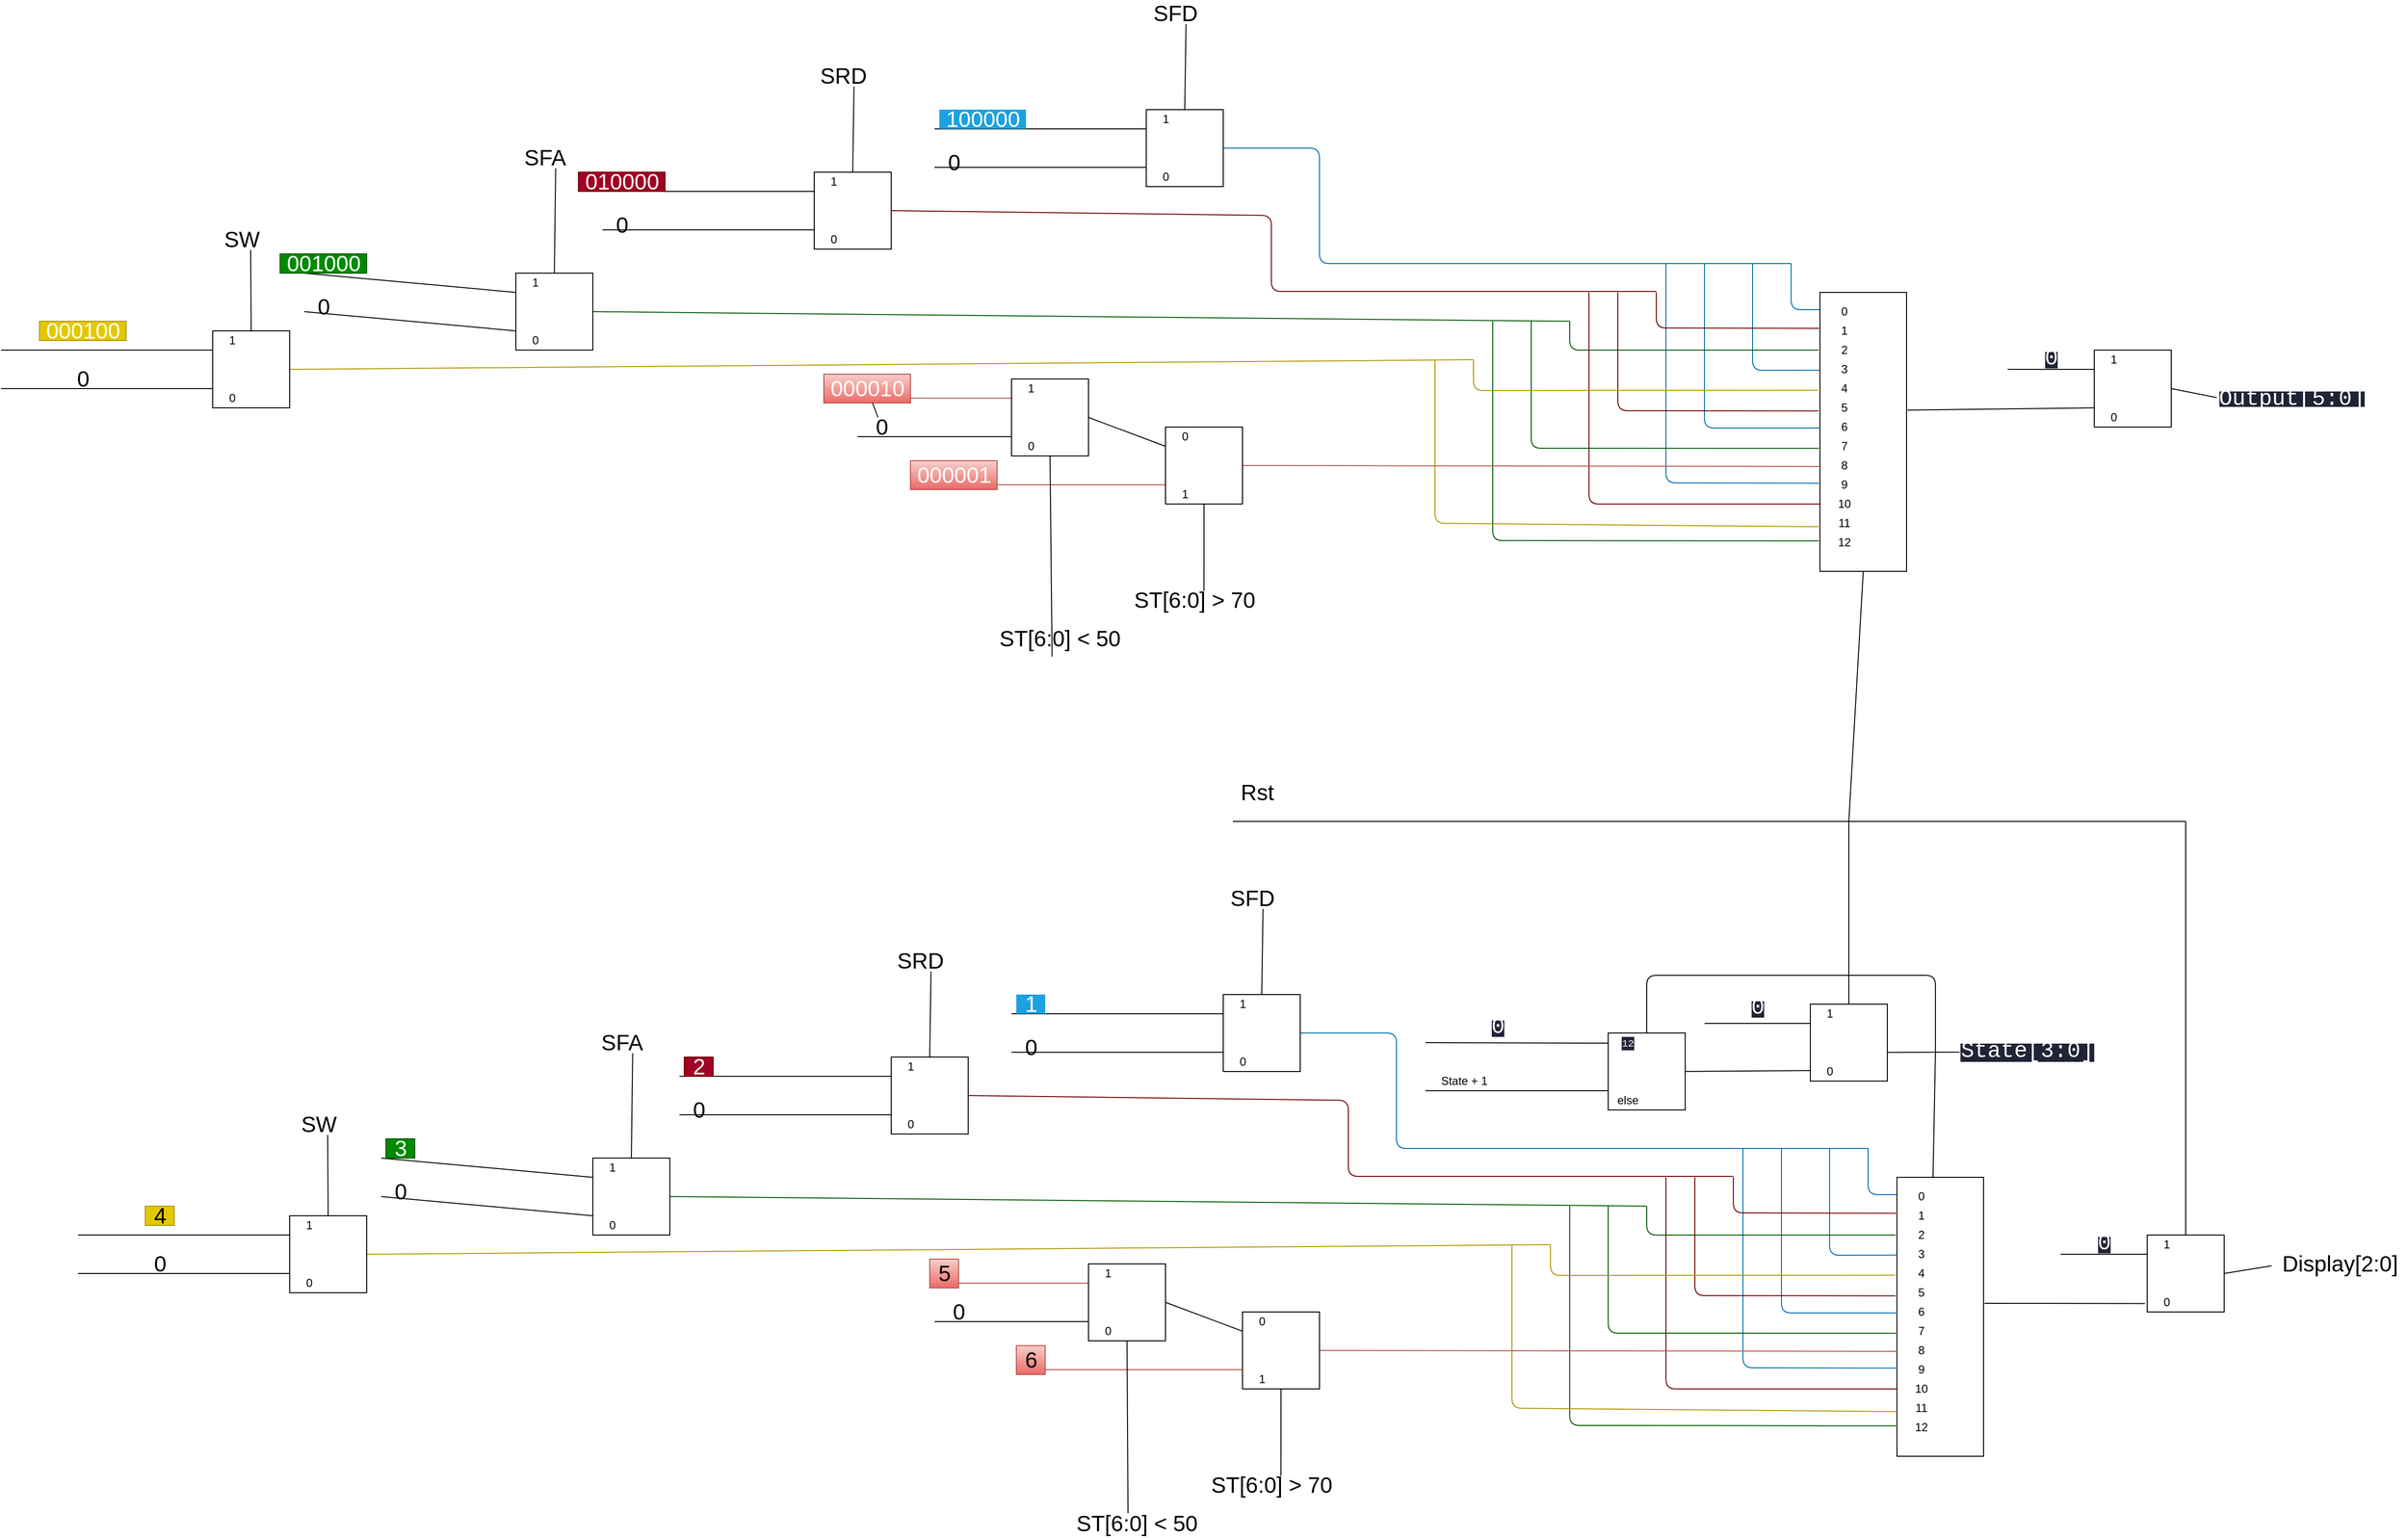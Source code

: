 <mxfile>
    <diagram id="Bz2Nu-mnMBvlXORejfEb" name="Page-1">
        <mxGraphModel dx="4529" dy="2711" grid="1" gridSize="10" guides="1" tooltips="1" connect="1" arrows="1" fold="1" page="1" pageScale="1" pageWidth="850" pageHeight="1100" math="0" shadow="0">
            <root>
                <mxCell id="0"/>
                <mxCell id="1" parent="0"/>
                <mxCell id="13" value="&lt;font style=&quot;font-size: 23px&quot;&gt;Display[2:0]&lt;/font&gt;" style="text;html=1;align=center;verticalAlign=middle;resizable=0;points=[];autosize=1;strokeColor=none;" parent="1" vertex="1">
                    <mxGeometry x="970" y="330" width="140" height="20" as="geometry"/>
                </mxCell>
                <mxCell id="14" value="&lt;div style=&quot;background-color: rgb(34, 36, 54); font-family: consolas, &amp;quot;courier new&amp;quot;, monospace; font-size: 23px; line-height: 16px;&quot;&gt;Output[5:0]&lt;/div&gt;" style="text;html=1;align=center;verticalAlign=middle;resizable=0;points=[];autosize=1;strokeColor=none;fontColor=#FFFFFF;" parent="1" vertex="1">
                    <mxGeometry x="915" y="-570" width="150" height="20" as="geometry"/>
                </mxCell>
                <mxCell id="16" value="&lt;div style=&quot;background-color: rgb(34, 36, 54); font-family: consolas, &amp;quot;courier new&amp;quot;, monospace; line-height: 16px;&quot;&gt;&lt;font style=&quot;font-size: 23px&quot;&gt;State[3:0]&lt;/font&gt;&lt;/div&gt;" style="text;html=1;align=center;verticalAlign=middle;resizable=0;points=[];autosize=1;strokeColor=none;fontColor=#FFFFFF;" parent="1" vertex="1">
                    <mxGeometry x="645" y="110" width="140" height="20" as="geometry"/>
                </mxCell>
                <mxCell id="17" value="" style="whiteSpace=wrap;html=1;aspect=fixed;" parent="1" vertex="1">
                    <mxGeometry x="490" y="70" width="80" height="80" as="geometry"/>
                </mxCell>
                <mxCell id="18" value="" style="endArrow=none;html=1;" parent="1" edge="1">
                    <mxGeometry width="50" height="50" relative="1" as="geometry">
                        <mxPoint x="-110" y="-120" as="sourcePoint"/>
                        <mxPoint x="880" y="-120" as="targetPoint"/>
                    </mxGeometry>
                </mxCell>
                <mxCell id="19" value="&lt;font style=&quot;font-size: 23px&quot;&gt;Rst&lt;/font&gt;" style="text;html=1;align=center;verticalAlign=middle;resizable=0;points=[];autosize=1;strokeColor=none;" parent="1" vertex="1">
                    <mxGeometry x="-110" y="-160" width="50" height="20" as="geometry"/>
                </mxCell>
                <mxCell id="20" value="" style="endArrow=none;html=1;exitX=0.5;exitY=0;exitDx=0;exitDy=0;" parent="1" source="17" edge="1">
                    <mxGeometry width="50" height="50" relative="1" as="geometry">
                        <mxPoint x="810" y="280" as="sourcePoint"/>
                        <mxPoint x="530" y="-120" as="targetPoint"/>
                    </mxGeometry>
                </mxCell>
                <mxCell id="21" value="" style="endArrow=none;html=1;entryX=0;entryY=0.25;entryDx=0;entryDy=0;" parent="1" target="17" edge="1">
                    <mxGeometry width="50" height="50" relative="1" as="geometry">
                        <mxPoint x="380" y="90" as="sourcePoint"/>
                        <mxPoint x="860" y="230" as="targetPoint"/>
                    </mxGeometry>
                </mxCell>
                <mxCell id="22" value="&lt;div style=&quot;background-color: rgb(34 , 36 , 54) ; font-family: &amp;#34;consolas&amp;#34; , &amp;#34;courier new&amp;#34; , monospace ; font-size: 10.5px ; line-height: 14px&quot;&gt;&lt;span style=&quot;font-size: 23px&quot;&gt;0&lt;/span&gt;&lt;/div&gt;" style="text;html=1;align=center;verticalAlign=middle;resizable=0;points=[];autosize=1;strokeColor=none;fontColor=#FFFFFF;" parent="1" vertex="1">
                    <mxGeometry x="420" y="65" width="30" height="20" as="geometry"/>
                </mxCell>
                <mxCell id="23" value="" style="endArrow=none;html=1;exitX=1.005;exitY=0.626;exitDx=0;exitDy=0;exitPerimeter=0;entryX=0.001;entryY=0.493;entryDx=0;entryDy=0;entryPerimeter=0;" parent="1" source="17" target="16" edge="1">
                    <mxGeometry width="50" height="50" relative="1" as="geometry">
                        <mxPoint x="490" y="110" as="sourcePoint"/>
                        <mxPoint x="640" y="120" as="targetPoint"/>
                    </mxGeometry>
                </mxCell>
                <mxCell id="25" value="" style="endArrow=none;html=1;entryX=0.009;entryY=0.132;entryDx=0;entryDy=0;entryPerimeter=0;" parent="1" target="38" edge="1">
                    <mxGeometry width="50" height="50" relative="1" as="geometry">
                        <mxPoint x="90" y="110" as="sourcePoint"/>
                        <mxPoint x="280" y="110" as="targetPoint"/>
                    </mxGeometry>
                </mxCell>
                <mxCell id="26" value="&lt;div style=&quot;background-color: rgb(34 , 36 , 54) ; font-family: &amp;#34;consolas&amp;#34; , &amp;#34;courier new&amp;#34; , monospace ; font-size: 10.5px ; line-height: 14px&quot;&gt;&lt;span style=&quot;font-size: 23px&quot;&gt;0&lt;/span&gt;&lt;/div&gt;" style="text;html=1;align=center;verticalAlign=middle;resizable=0;points=[];autosize=1;strokeColor=none;fontColor=#FFFFFF;" parent="1" vertex="1">
                    <mxGeometry x="150" y="85" width="30" height="20" as="geometry"/>
                </mxCell>
                <mxCell id="28" value="" style="endArrow=none;html=1;entryX=0.005;entryY=0.862;entryDx=0;entryDy=0;entryPerimeter=0;exitX=1;exitY=0.5;exitDx=0;exitDy=0;" parent="1" source="38" target="17" edge="1">
                    <mxGeometry width="50" height="50" relative="1" as="geometry">
                        <mxPoint x="400" y="139" as="sourcePoint"/>
                        <mxPoint x="440" as="targetPoint"/>
                    </mxGeometry>
                </mxCell>
                <mxCell id="32" value="1" style="text;html=1;align=center;verticalAlign=middle;resizable=0;points=[];autosize=1;strokeColor=none;" parent="1" vertex="1">
                    <mxGeometry x="500" y="70" width="20" height="20" as="geometry"/>
                </mxCell>
                <mxCell id="37" value="0" style="text;html=1;align=center;verticalAlign=middle;resizable=0;points=[];autosize=1;strokeColor=none;" parent="1" vertex="1">
                    <mxGeometry x="500" y="130" width="20" height="20" as="geometry"/>
                </mxCell>
                <mxCell id="38" value="" style="whiteSpace=wrap;html=1;aspect=fixed;" parent="1" vertex="1">
                    <mxGeometry x="280" y="100" width="80" height="80" as="geometry"/>
                </mxCell>
                <mxCell id="39" value="&lt;div style=&quot;background-color: rgb(34 , 36 , 54) ; font-family: &amp;#34;consolas&amp;#34; , &amp;#34;courier new&amp;#34; , monospace ; font-size: 10.5px ; line-height: 14px&quot;&gt;&lt;span&gt;12&lt;/span&gt;&lt;/div&gt;" style="text;html=1;align=center;verticalAlign=middle;resizable=0;points=[];autosize=1;strokeColor=none;fontColor=#FFFFFF;" parent="1" vertex="1">
                    <mxGeometry x="285" y="100" width="30" height="20" as="geometry"/>
                </mxCell>
                <mxCell id="40" value="else" style="text;html=1;align=center;verticalAlign=middle;resizable=0;points=[];autosize=1;strokeColor=none;" parent="1" vertex="1">
                    <mxGeometry x="280" y="160" width="40" height="20" as="geometry"/>
                </mxCell>
                <mxCell id="41" value="" style="endArrow=none;html=1;exitX=0.5;exitY=0;exitDx=0;exitDy=0;" parent="1" source="38" edge="1">
                    <mxGeometry width="50" height="50" relative="1" as="geometry">
                        <mxPoint x="320" y="40" as="sourcePoint"/>
                        <mxPoint x="620" y="120" as="targetPoint"/>
                        <Array as="points">
                            <mxPoint x="320" y="40"/>
                            <mxPoint x="620" y="40"/>
                        </Array>
                    </mxGeometry>
                </mxCell>
                <mxCell id="42" value="" style="endArrow=none;html=1;exitX=0;exitY=0.75;exitDx=0;exitDy=0;" parent="1" source="38" edge="1">
                    <mxGeometry width="50" height="50" relative="1" as="geometry">
                        <mxPoint x="370" y="110" as="sourcePoint"/>
                        <mxPoint x="90" y="160" as="targetPoint"/>
                    </mxGeometry>
                </mxCell>
                <mxCell id="43" value="State + 1" style="text;html=1;align=center;verticalAlign=middle;resizable=0;points=[];autosize=1;strokeColor=none;" parent="1" vertex="1">
                    <mxGeometry x="100" y="140" width="60" height="20" as="geometry"/>
                </mxCell>
                <mxCell id="50" style="edgeStyle=none;html=1;exitX=1;exitY=0.5;exitDx=0;exitDy=0;endArrow=none;endFill=0;entryX=-0.005;entryY=0.6;entryDx=0;entryDy=0;entryPerimeter=0;" parent="1" source="44" target="13" edge="1">
                    <mxGeometry relative="1" as="geometry">
                        <mxPoint x="960" y="300" as="targetPoint"/>
                    </mxGeometry>
                </mxCell>
                <mxCell id="44" value="" style="whiteSpace=wrap;html=1;aspect=fixed;" parent="1" vertex="1">
                    <mxGeometry x="840" y="310" width="80" height="80" as="geometry"/>
                </mxCell>
                <mxCell id="45" value="&lt;div style=&quot;background-color: rgb(34 , 36 , 54) ; font-family: &amp;#34;consolas&amp;#34; , &amp;#34;courier new&amp;#34; , monospace ; font-size: 10.5px ; line-height: 14px&quot;&gt;&lt;span style=&quot;font-size: 23px&quot;&gt;0&lt;/span&gt;&lt;/div&gt;" style="text;html=1;align=center;verticalAlign=middle;resizable=0;points=[];autosize=1;strokeColor=none;fontColor=#FFFFFF;" parent="1" vertex="1">
                    <mxGeometry x="780" y="310" width="30" height="20" as="geometry"/>
                </mxCell>
                <mxCell id="46" value="1" style="text;html=1;align=center;verticalAlign=middle;resizable=0;points=[];autosize=1;strokeColor=none;" parent="1" vertex="1">
                    <mxGeometry x="850" y="310" width="20" height="20" as="geometry"/>
                </mxCell>
                <mxCell id="47" value="0" style="text;html=1;align=center;verticalAlign=middle;resizable=0;points=[];autosize=1;strokeColor=none;" parent="1" vertex="1">
                    <mxGeometry x="850" y="370" width="20" height="20" as="geometry"/>
                </mxCell>
                <mxCell id="48" value="" style="endArrow=none;html=1;exitX=0.5;exitY=0;exitDx=0;exitDy=0;" parent="1" source="44" edge="1">
                    <mxGeometry width="50" height="50" relative="1" as="geometry">
                        <mxPoint x="880" y="280" as="sourcePoint"/>
                        <mxPoint x="880" y="-120" as="targetPoint"/>
                    </mxGeometry>
                </mxCell>
                <mxCell id="49" value="" style="endArrow=none;html=1;entryX=0;entryY=0.25;entryDx=0;entryDy=0;" parent="1" target="44" edge="1">
                    <mxGeometry width="50" height="50" relative="1" as="geometry">
                        <mxPoint x="750" y="330" as="sourcePoint"/>
                        <mxPoint x="720" y="160" as="targetPoint"/>
                    </mxGeometry>
                </mxCell>
                <mxCell id="55" style="edgeStyle=none;html=1;entryX=-0.029;entryY=0.89;entryDx=0;entryDy=0;entryPerimeter=0;endArrow=none;endFill=0;" parent="1" target="44" edge="1">
                    <mxGeometry relative="1" as="geometry">
                        <mxPoint x="671" y="381" as="sourcePoint"/>
                    </mxGeometry>
                </mxCell>
                <mxCell id="54" value="" style="endArrow=none;html=1;exitX=0.416;exitY=0.007;exitDx=0;exitDy=0;exitPerimeter=0;" parent="1" source="56" edge="1">
                    <mxGeometry width="50" height="50" relative="1" as="geometry">
                        <mxPoint x="620" y="340" as="sourcePoint"/>
                        <mxPoint x="620" y="120" as="targetPoint"/>
                    </mxGeometry>
                </mxCell>
                <mxCell id="56" value="" style="rounded=0;whiteSpace=wrap;html=1;" parent="1" vertex="1">
                    <mxGeometry x="580" y="250" width="90" height="290" as="geometry"/>
                </mxCell>
                <mxCell id="57" value="0" style="text;html=1;align=center;verticalAlign=middle;resizable=0;points=[];autosize=1;strokeColor=none;" parent="1" vertex="1">
                    <mxGeometry x="595" y="260" width="20" height="20" as="geometry"/>
                </mxCell>
                <mxCell id="58" value="1" style="text;html=1;align=center;verticalAlign=middle;resizable=0;points=[];autosize=1;strokeColor=none;" parent="1" vertex="1">
                    <mxGeometry x="595" y="280" width="20" height="20" as="geometry"/>
                </mxCell>
                <mxCell id="59" value="2" style="text;html=1;align=center;verticalAlign=middle;resizable=0;points=[];autosize=1;strokeColor=none;" parent="1" vertex="1">
                    <mxGeometry x="595" y="300" width="20" height="20" as="geometry"/>
                </mxCell>
                <mxCell id="60" value="3" style="text;html=1;align=center;verticalAlign=middle;resizable=0;points=[];autosize=1;strokeColor=none;" parent="1" vertex="1">
                    <mxGeometry x="595" y="320" width="20" height="20" as="geometry"/>
                </mxCell>
                <mxCell id="61" value="4" style="text;html=1;align=center;verticalAlign=middle;resizable=0;points=[];autosize=1;strokeColor=none;" parent="1" vertex="1">
                    <mxGeometry x="595" y="340" width="20" height="20" as="geometry"/>
                </mxCell>
                <mxCell id="62" value="5" style="text;html=1;align=center;verticalAlign=middle;resizable=0;points=[];autosize=1;strokeColor=none;" parent="1" vertex="1">
                    <mxGeometry x="595" y="360" width="20" height="20" as="geometry"/>
                </mxCell>
                <mxCell id="63" value="6" style="text;html=1;align=center;verticalAlign=middle;resizable=0;points=[];autosize=1;strokeColor=none;" parent="1" vertex="1">
                    <mxGeometry x="595" y="380" width="20" height="20" as="geometry"/>
                </mxCell>
                <mxCell id="64" value="7" style="text;html=1;align=center;verticalAlign=middle;resizable=0;points=[];autosize=1;strokeColor=none;" parent="1" vertex="1">
                    <mxGeometry x="595" y="400" width="20" height="20" as="geometry"/>
                </mxCell>
                <mxCell id="65" value="8" style="text;html=1;align=center;verticalAlign=middle;resizable=0;points=[];autosize=1;strokeColor=none;" parent="1" vertex="1">
                    <mxGeometry x="595" y="420" width="20" height="20" as="geometry"/>
                </mxCell>
                <mxCell id="66" value="9" style="text;html=1;align=center;verticalAlign=middle;resizable=0;points=[];autosize=1;strokeColor=none;" parent="1" vertex="1">
                    <mxGeometry x="595" y="440" width="20" height="20" as="geometry"/>
                </mxCell>
                <mxCell id="67" value="10" style="text;html=1;align=center;verticalAlign=middle;resizable=0;points=[];autosize=1;strokeColor=none;" parent="1" vertex="1">
                    <mxGeometry x="590" y="460" width="30" height="20" as="geometry"/>
                </mxCell>
                <mxCell id="68" value="11" style="text;html=1;align=center;verticalAlign=middle;resizable=0;points=[];autosize=1;strokeColor=none;" parent="1" vertex="1">
                    <mxGeometry x="590" y="480" width="30" height="20" as="geometry"/>
                </mxCell>
                <mxCell id="69" value="12" style="text;html=1;align=center;verticalAlign=middle;resizable=0;points=[];autosize=1;strokeColor=none;" parent="1" vertex="1">
                    <mxGeometry x="590" y="500" width="30" height="20" as="geometry"/>
                </mxCell>
                <mxCell id="70" value="" style="endArrow=none;html=1;fillColor=#1ba1e2;strokeColor=#006EAF;exitX=1;exitY=0.5;exitDx=0;exitDy=0;" parent="1" edge="1" source="117">
                    <mxGeometry width="50" height="50" relative="1" as="geometry">
                        <mxPoint x="90" y="220" as="sourcePoint"/>
                        <mxPoint x="550" y="220" as="targetPoint"/>
                        <Array as="points">
                            <mxPoint x="60" y="100"/>
                            <mxPoint x="60" y="220"/>
                        </Array>
                    </mxGeometry>
                </mxCell>
                <mxCell id="72" value="" style="endArrow=none;html=1;fillColor=#a20025;strokeColor=#6F0000;exitX=1;exitY=0.5;exitDx=0;exitDy=0;" parent="1" edge="1" source="128">
                    <mxGeometry width="50" height="50" relative="1" as="geometry">
                        <mxPoint x="90" y="249" as="sourcePoint"/>
                        <mxPoint x="410" y="249" as="targetPoint"/>
                        <Array as="points">
                            <mxPoint x="10" y="170"/>
                            <mxPoint x="10" y="249"/>
                        </Array>
                    </mxGeometry>
                </mxCell>
                <mxCell id="74" value="" style="endArrow=none;html=1;fillColor=#008a00;strokeColor=#005700;exitX=1;exitY=0.5;exitDx=0;exitDy=0;" parent="1" edge="1" source="137">
                    <mxGeometry width="50" height="50" relative="1" as="geometry">
                        <mxPoint x="30" y="280" as="sourcePoint"/>
                        <mxPoint x="320" y="280" as="targetPoint"/>
                    </mxGeometry>
                </mxCell>
                <mxCell id="76" value="" style="endArrow=none;html=1;fillColor=#e3c800;strokeColor=#B09500;exitX=1;exitY=0.5;exitDx=0;exitDy=0;" parent="1" edge="1" source="146">
                    <mxGeometry width="50" height="50" relative="1" as="geometry">
                        <mxPoint x="-980" y="330" as="sourcePoint"/>
                        <mxPoint x="220" y="320" as="targetPoint"/>
                    </mxGeometry>
                </mxCell>
                <mxCell id="80" value="" style="endArrow=none;html=1;gradientColor=#ea6b66;fillColor=#f8cecc;strokeColor=#b85450;entryX=0;entryY=0.25;entryDx=0;entryDy=0;" parent="1" edge="1" target="96">
                    <mxGeometry width="50" height="50" relative="1" as="geometry">
                        <mxPoint x="-420" y="360" as="sourcePoint"/>
                        <mxPoint x="-340" y="388.67" as="targetPoint"/>
                    </mxGeometry>
                </mxCell>
                <mxCell id="81" value="5" style="text;html=1;align=center;verticalAlign=middle;resizable=0;points=[];autosize=1;strokeColor=#b85450;gradientColor=#ea6b66;fillColor=#f8cecc;fontSize=23;" parent="1" vertex="1">
                    <mxGeometry x="-425" y="335" width="30" height="30" as="geometry"/>
                </mxCell>
                <mxCell id="82" value="" style="endArrow=none;html=1;gradientColor=#ea6b66;fillColor=#f8cecc;strokeColor=#b85450;entryX=0;entryY=0.75;entryDx=0;entryDy=0;" parent="1" edge="1" target="108">
                    <mxGeometry width="50" height="50" relative="1" as="geometry">
                        <mxPoint x="-330" y="450" as="sourcePoint"/>
                        <mxPoint x="-340" y="419.67" as="targetPoint"/>
                    </mxGeometry>
                </mxCell>
                <mxCell id="83" value="6" style="text;html=1;align=center;verticalAlign=middle;resizable=0;points=[];autosize=1;strokeColor=#b85450;gradientColor=#ea6b66;fillColor=#f8cecc;fontSize=23;" parent="1" vertex="1">
                    <mxGeometry x="-335" y="425" width="30" height="30" as="geometry"/>
                </mxCell>
                <mxCell id="84" value="" style="endArrow=none;html=1;entryX=0.001;entryY=0.279;entryDx=0;entryDy=0;entryPerimeter=0;fillColor=#1ba1e2;strokeColor=#006EAF;" parent="1" target="56" edge="1">
                    <mxGeometry width="50" height="50" relative="1" as="geometry">
                        <mxPoint x="510" y="220" as="sourcePoint"/>
                        <mxPoint x="578" y="331" as="targetPoint"/>
                        <Array as="points">
                            <mxPoint x="510" y="331"/>
                        </Array>
                    </mxGeometry>
                </mxCell>
                <mxCell id="85" value="" style="endArrow=none;html=1;entryX=-0.005;entryY=0.062;entryDx=0;entryDy=0;entryPerimeter=0;fillColor=#1ba1e2;strokeColor=#006EAF;" parent="1" target="56" edge="1">
                    <mxGeometry width="50" height="50" relative="1" as="geometry">
                        <mxPoint x="550" y="220" as="sourcePoint"/>
                        <mxPoint x="550" y="260" as="targetPoint"/>
                        <Array as="points">
                            <mxPoint x="550" y="268"/>
                        </Array>
                    </mxGeometry>
                </mxCell>
                <mxCell id="86" value="" style="endArrow=none;html=1;entryX=0.003;entryY=0.486;entryDx=0;entryDy=0;entryPerimeter=0;fillColor=#1ba1e2;strokeColor=#006EAF;" parent="1" target="56" edge="1">
                    <mxGeometry width="50" height="50" relative="1" as="geometry">
                        <mxPoint x="460" y="220" as="sourcePoint"/>
                        <mxPoint x="570" y="390" as="targetPoint"/>
                        <Array as="points">
                            <mxPoint x="460" y="391"/>
                        </Array>
                    </mxGeometry>
                </mxCell>
                <mxCell id="87" value="" style="endArrow=none;html=1;entryX=-0.011;entryY=0.684;entryDx=0;entryDy=0;entryPerimeter=0;fillColor=#1ba1e2;strokeColor=#006EAF;" parent="1" target="56" edge="1">
                    <mxGeometry width="50" height="50" relative="1" as="geometry">
                        <mxPoint x="420" y="220" as="sourcePoint"/>
                        <mxPoint x="590.27" y="400.94" as="targetPoint"/>
                        <Array as="points">
                            <mxPoint x="420" y="448"/>
                        </Array>
                    </mxGeometry>
                </mxCell>
                <mxCell id="88" value="" style="endArrow=none;html=1;entryX=-0.011;entryY=0.129;entryDx=0;entryDy=0;entryPerimeter=0;fillColor=#a20025;strokeColor=#6F0000;" parent="1" target="56" edge="1">
                    <mxGeometry width="50" height="50" relative="1" as="geometry">
                        <mxPoint x="410" y="250" as="sourcePoint"/>
                        <mxPoint x="420" y="370" as="targetPoint"/>
                        <Array as="points">
                            <mxPoint x="410" y="287"/>
                        </Array>
                    </mxGeometry>
                </mxCell>
                <mxCell id="89" value="" style="endArrow=none;html=1;entryX=-0.017;entryY=0.425;entryDx=0;entryDy=0;entryPerimeter=0;fillColor=#a20025;strokeColor=#6F0000;" parent="1" target="56" edge="1">
                    <mxGeometry width="50" height="50" relative="1" as="geometry">
                        <mxPoint x="370" y="250" as="sourcePoint"/>
                        <mxPoint x="589.01" y="297.41" as="targetPoint"/>
                        <Array as="points">
                            <mxPoint x="370" y="373"/>
                        </Array>
                    </mxGeometry>
                </mxCell>
                <mxCell id="90" value="" style="endArrow=none;html=1;fillColor=#a20025;strokeColor=#6F0000;" parent="1" edge="1">
                    <mxGeometry width="50" height="50" relative="1" as="geometry">
                        <mxPoint x="340" y="250" as="sourcePoint"/>
                        <mxPoint x="580" y="470" as="targetPoint"/>
                        <Array as="points">
                            <mxPoint x="340" y="470"/>
                        </Array>
                    </mxGeometry>
                </mxCell>
                <mxCell id="91" value="" style="endArrow=none;html=1;entryX=-0.017;entryY=0.207;entryDx=0;entryDy=0;entryPerimeter=0;fillColor=#008a00;strokeColor=#005700;" parent="1" target="56" edge="1">
                    <mxGeometry width="50" height="50" relative="1" as="geometry">
                        <mxPoint x="320" y="280" as="sourcePoint"/>
                        <mxPoint x="609.01" y="317.41" as="targetPoint"/>
                        <Array as="points">
                            <mxPoint x="320" y="310"/>
                        </Array>
                    </mxGeometry>
                </mxCell>
                <mxCell id="92" value="" style="endArrow=none;html=1;entryX=-0.011;entryY=0.559;entryDx=0;entryDy=0;entryPerimeter=0;fillColor=#008a00;strokeColor=#005700;" parent="1" target="56" edge="1">
                    <mxGeometry width="50" height="50" relative="1" as="geometry">
                        <mxPoint x="280" y="280" as="sourcePoint"/>
                        <mxPoint x="588.47" y="320.03" as="targetPoint"/>
                        <Array as="points">
                            <mxPoint x="280" y="412"/>
                        </Array>
                    </mxGeometry>
                </mxCell>
                <mxCell id="93" value="" style="endArrow=none;html=1;entryX=-0.011;entryY=0.891;entryDx=0;entryDy=0;entryPerimeter=0;fillColor=#008a00;strokeColor=#005700;" parent="1" target="56" edge="1">
                    <mxGeometry width="50" height="50" relative="1" as="geometry">
                        <mxPoint x="240" y="280" as="sourcePoint"/>
                        <mxPoint x="589.01" y="422.11" as="targetPoint"/>
                        <Array as="points">
                            <mxPoint x="240" y="508"/>
                        </Array>
                    </mxGeometry>
                </mxCell>
                <mxCell id="94" value="" style="endArrow=none;html=1;fillColor=#e3c800;strokeColor=#B09500;entryX=-0.019;entryY=0.351;entryDx=0;entryDy=0;entryPerimeter=0;" parent="1" target="56" edge="1">
                    <mxGeometry width="50" height="50" relative="1" as="geometry">
                        <mxPoint x="220" y="320" as="sourcePoint"/>
                        <mxPoint x="230" y="324" as="targetPoint"/>
                        <Array as="points">
                            <mxPoint x="220" y="352"/>
                        </Array>
                    </mxGeometry>
                </mxCell>
                <mxCell id="95" value="" style="endArrow=none;html=1;fillColor=#e3c800;strokeColor=#B09500;entryX=0.001;entryY=0.84;entryDx=0;entryDy=0;entryPerimeter=0;" parent="1" target="56" edge="1">
                    <mxGeometry width="50" height="50" relative="1" as="geometry">
                        <mxPoint x="180" y="320" as="sourcePoint"/>
                        <mxPoint x="560" y="460" as="targetPoint"/>
                        <Array as="points">
                            <mxPoint x="180" y="490"/>
                        </Array>
                    </mxGeometry>
                </mxCell>
                <mxCell id="111" style="edgeStyle=none;html=1;exitX=1;exitY=0.5;exitDx=0;exitDy=0;entryX=0;entryY=0.25;entryDx=0;entryDy=0;endArrow=none;endFill=0;" edge="1" parent="1" source="96" target="108">
                    <mxGeometry relative="1" as="geometry"/>
                </mxCell>
                <mxCell id="114" style="edgeStyle=none;html=1;exitX=0;exitY=0.75;exitDx=0;exitDy=0;endArrow=none;endFill=0;" edge="1" parent="1" source="96">
                    <mxGeometry relative="1" as="geometry">
                        <mxPoint x="-420" y="400" as="targetPoint"/>
                    </mxGeometry>
                </mxCell>
                <mxCell id="96" value="" style="whiteSpace=wrap;html=1;aspect=fixed;" parent="1" vertex="1">
                    <mxGeometry x="-260" y="340" width="80" height="80" as="geometry"/>
                </mxCell>
                <mxCell id="97" value="1" style="text;html=1;align=center;verticalAlign=middle;resizable=0;points=[];autosize=1;strokeColor=none;" parent="1" vertex="1">
                    <mxGeometry x="-250" y="340" width="20" height="20" as="geometry"/>
                </mxCell>
                <mxCell id="98" value="0" style="text;html=1;align=center;verticalAlign=middle;resizable=0;points=[];autosize=1;strokeColor=none;" parent="1" vertex="1">
                    <mxGeometry x="-250" y="400" width="20" height="20" as="geometry"/>
                </mxCell>
                <mxCell id="104" style="edgeStyle=none;html=1;exitX=1;exitY=0.5;exitDx=0;exitDy=0;entryX=-0.018;entryY=0.467;entryDx=0;entryDy=0;entryPerimeter=0;endArrow=none;endFill=0;" parent="1" source="99" target="14" edge="1">
                    <mxGeometry relative="1" as="geometry"/>
                </mxCell>
                <mxCell id="105" style="edgeStyle=none;html=1;exitX=0;exitY=0.75;exitDx=0;exitDy=0;endArrow=none;endFill=0;entryX=1.011;entryY=0.422;entryDx=0;entryDy=0;entryPerimeter=0;" parent="1" source="99" target="172" edge="1">
                    <mxGeometry relative="1" as="geometry">
                        <mxPoint x="695" y="-549" as="targetPoint"/>
                    </mxGeometry>
                </mxCell>
                <mxCell id="99" value="" style="whiteSpace=wrap;html=1;aspect=fixed;" parent="1" vertex="1">
                    <mxGeometry x="785" y="-610" width="80" height="80" as="geometry"/>
                </mxCell>
                <mxCell id="100" value="&lt;div style=&quot;background-color: rgb(34 , 36 , 54) ; font-family: &amp;#34;consolas&amp;#34; , &amp;#34;courier new&amp;#34; , monospace ; font-size: 10.5px ; line-height: 14px&quot;&gt;&lt;span style=&quot;font-size: 23px&quot;&gt;0&lt;/span&gt;&lt;/div&gt;" style="text;html=1;align=center;verticalAlign=middle;resizable=0;points=[];autosize=1;strokeColor=none;fontColor=#FFFFFF;" parent="1" vertex="1">
                    <mxGeometry x="725" y="-610" width="30" height="20" as="geometry"/>
                </mxCell>
                <mxCell id="101" value="1" style="text;html=1;align=center;verticalAlign=middle;resizable=0;points=[];autosize=1;strokeColor=none;" parent="1" vertex="1">
                    <mxGeometry x="795" y="-610" width="20" height="20" as="geometry"/>
                </mxCell>
                <mxCell id="102" value="0" style="text;html=1;align=center;verticalAlign=middle;resizable=0;points=[];autosize=1;strokeColor=none;" parent="1" vertex="1">
                    <mxGeometry x="795" y="-550" width="20" height="20" as="geometry"/>
                </mxCell>
                <mxCell id="103" value="" style="endArrow=none;html=1;entryX=0;entryY=0.25;entryDx=0;entryDy=0;" parent="1" target="99" edge="1">
                    <mxGeometry width="50" height="50" relative="1" as="geometry">
                        <mxPoint x="695" y="-590" as="sourcePoint"/>
                        <mxPoint x="665" y="-760" as="targetPoint"/>
                    </mxGeometry>
                </mxCell>
                <mxCell id="106" value="&lt;font style=&quot;font-size: 23px&quot;&gt;ST[6:0] &amp;lt; 50&lt;/font&gt;" style="text;html=1;align=center;verticalAlign=middle;resizable=0;points=[];autosize=1;strokeColor=none;" parent="1" vertex="1">
                    <mxGeometry x="-280" y="600" width="140" height="20" as="geometry"/>
                </mxCell>
                <mxCell id="107" value="" style="endArrow=none;html=1;fontColor=#FFFFFF;exitX=0.436;exitY=-0.043;exitDx=0;exitDy=0;exitPerimeter=0;entryX=0.5;entryY=1;entryDx=0;entryDy=0;" parent="1" source="106" target="96" edge="1">
                    <mxGeometry width="50" height="50" relative="1" as="geometry">
                        <mxPoint x="-210" y="270" as="sourcePoint"/>
                        <mxPoint x="-210" y="520" as="targetPoint"/>
                    </mxGeometry>
                </mxCell>
                <mxCell id="113" style="edgeStyle=none;html=1;exitX=0.5;exitY=1;exitDx=0;exitDy=0;entryX=0.571;entryY=0.017;entryDx=0;entryDy=0;entryPerimeter=0;endArrow=none;endFill=0;" edge="1" parent="1" source="108" target="112">
                    <mxGeometry relative="1" as="geometry"/>
                </mxCell>
                <mxCell id="116" style="edgeStyle=none;html=1;exitX=1;exitY=0.5;exitDx=0;exitDy=0;entryX=0;entryY=0.624;entryDx=0;entryDy=0;entryPerimeter=0;endArrow=none;endFill=0;gradientColor=#ea6b66;fillColor=#f8cecc;strokeColor=#b85450;" edge="1" parent="1" source="108" target="56">
                    <mxGeometry relative="1" as="geometry"/>
                </mxCell>
                <mxCell id="108" value="" style="whiteSpace=wrap;html=1;aspect=fixed;" vertex="1" parent="1">
                    <mxGeometry x="-100" y="390" width="80" height="80" as="geometry"/>
                </mxCell>
                <mxCell id="109" value="0" style="text;html=1;align=center;verticalAlign=middle;resizable=0;points=[];autosize=1;strokeColor=none;" vertex="1" parent="1">
                    <mxGeometry x="-90" y="390" width="20" height="20" as="geometry"/>
                </mxCell>
                <mxCell id="110" value="1" style="text;html=1;align=center;verticalAlign=middle;resizable=0;points=[];autosize=1;strokeColor=none;" vertex="1" parent="1">
                    <mxGeometry x="-90" y="450" width="20" height="20" as="geometry"/>
                </mxCell>
                <mxCell id="112" value="&lt;font style=&quot;font-size: 23px&quot;&gt;ST[6:0] &amp;gt; 70&lt;/font&gt;" style="text;html=1;align=center;verticalAlign=middle;resizable=0;points=[];autosize=1;strokeColor=none;" vertex="1" parent="1">
                    <mxGeometry x="-140" y="560" width="140" height="20" as="geometry"/>
                </mxCell>
                <mxCell id="115" value="&lt;font style=&quot;font-size: 23px&quot;&gt;0&lt;/font&gt;" style="text;html=1;align=center;verticalAlign=middle;resizable=0;points=[];autosize=1;strokeColor=none;" vertex="1" parent="1">
                    <mxGeometry x="-410" y="380" width="30" height="20" as="geometry"/>
                </mxCell>
                <mxCell id="126" style="edgeStyle=none;html=1;exitX=0;exitY=0.25;exitDx=0;exitDy=0;endArrow=none;endFill=0;" edge="1" parent="1" source="117">
                    <mxGeometry relative="1" as="geometry">
                        <mxPoint x="-340" y="80" as="targetPoint"/>
                    </mxGeometry>
                </mxCell>
                <mxCell id="117" value="" style="whiteSpace=wrap;html=1;aspect=fixed;" vertex="1" parent="1">
                    <mxGeometry x="-120" y="60" width="80" height="80" as="geometry"/>
                </mxCell>
                <mxCell id="118" value="1" style="text;html=1;align=center;verticalAlign=middle;resizable=0;points=[];autosize=1;strokeColor=none;" vertex="1" parent="1">
                    <mxGeometry x="-110" y="60" width="20" height="20" as="geometry"/>
                </mxCell>
                <mxCell id="119" value="0" style="text;html=1;align=center;verticalAlign=middle;resizable=0;points=[];autosize=1;strokeColor=none;" vertex="1" parent="1">
                    <mxGeometry x="-110" y="120" width="20" height="20" as="geometry"/>
                </mxCell>
                <mxCell id="120" value="&lt;font style=&quot;font-size: 23px&quot;&gt;SFD&lt;/font&gt;" style="text;html=1;align=center;verticalAlign=middle;resizable=0;points=[];autosize=1;strokeColor=none;" vertex="1" parent="1">
                    <mxGeometry x="-120" y="-50" width="60" height="20" as="geometry"/>
                </mxCell>
                <mxCell id="121" value="" style="endArrow=none;html=1;fontColor=#FFFFFF;entryX=0.5;entryY=0;entryDx=0;entryDy=0;exitX=0.689;exitY=1.05;exitDx=0;exitDy=0;exitPerimeter=0;" edge="1" parent="1" source="120" target="117">
                    <mxGeometry width="50" height="50" relative="1" as="geometry">
                        <mxPoint x="-230" y="-24" as="sourcePoint"/>
                        <mxPoint x="-236" y="50" as="targetPoint"/>
                    </mxGeometry>
                </mxCell>
                <mxCell id="123" style="edgeStyle=none;html=1;exitX=0;exitY=0.75;exitDx=0;exitDy=0;endArrow=none;endFill=0;" edge="1" parent="1" source="117">
                    <mxGeometry relative="1" as="geometry">
                        <mxPoint x="-340" y="120" as="targetPoint"/>
                        <mxPoint x="-280" y="138.33" as="sourcePoint"/>
                    </mxGeometry>
                </mxCell>
                <mxCell id="124" value="&lt;font style=&quot;font-size: 23px&quot;&gt;0&lt;/font&gt;" style="text;html=1;align=center;verticalAlign=middle;resizable=0;points=[];autosize=1;strokeColor=none;" vertex="1" parent="1">
                    <mxGeometry x="-335" y="105.0" width="30" height="20" as="geometry"/>
                </mxCell>
                <mxCell id="125" value="&lt;font style=&quot;font-size: 23px&quot;&gt;1&lt;/font&gt;" style="text;html=1;align=center;verticalAlign=middle;resizable=0;points=[];autosize=1;strokeColor=none;fillColor=#1ba1e2;fontColor=#ffffff;" vertex="1" parent="1">
                    <mxGeometry x="-335" y="60" width="30" height="20" as="geometry"/>
                </mxCell>
                <mxCell id="127" style="edgeStyle=none;html=1;exitX=0;exitY=0.25;exitDx=0;exitDy=0;endArrow=none;endFill=0;" edge="1" parent="1" source="128">
                    <mxGeometry relative="1" as="geometry">
                        <mxPoint x="-685" y="145" as="targetPoint"/>
                    </mxGeometry>
                </mxCell>
                <mxCell id="128" value="" style="whiteSpace=wrap;html=1;aspect=fixed;" vertex="1" parent="1">
                    <mxGeometry x="-465" y="125" width="80" height="80" as="geometry"/>
                </mxCell>
                <mxCell id="129" value="1" style="text;html=1;align=center;verticalAlign=middle;resizable=0;points=[];autosize=1;strokeColor=none;" vertex="1" parent="1">
                    <mxGeometry x="-455" y="125" width="20" height="20" as="geometry"/>
                </mxCell>
                <mxCell id="130" value="0" style="text;html=1;align=center;verticalAlign=middle;resizable=0;points=[];autosize=1;strokeColor=none;" vertex="1" parent="1">
                    <mxGeometry x="-455" y="185" width="20" height="20" as="geometry"/>
                </mxCell>
                <mxCell id="131" value="&lt;font style=&quot;font-size: 23px&quot;&gt;SRD&lt;/font&gt;" style="text;html=1;align=center;verticalAlign=middle;resizable=0;points=[];autosize=1;strokeColor=none;" vertex="1" parent="1">
                    <mxGeometry x="-465" y="15" width="60" height="20" as="geometry"/>
                </mxCell>
                <mxCell id="132" value="" style="endArrow=none;html=1;fontColor=#FFFFFF;entryX=0.5;entryY=0;entryDx=0;entryDy=0;exitX=0.689;exitY=1.05;exitDx=0;exitDy=0;exitPerimeter=0;" edge="1" parent="1" source="131" target="128">
                    <mxGeometry width="50" height="50" relative="1" as="geometry">
                        <mxPoint x="-575" y="41" as="sourcePoint"/>
                        <mxPoint x="-581" y="115" as="targetPoint"/>
                    </mxGeometry>
                </mxCell>
                <mxCell id="133" style="edgeStyle=none;html=1;exitX=0;exitY=0.75;exitDx=0;exitDy=0;endArrow=none;endFill=0;" edge="1" parent="1" source="128">
                    <mxGeometry relative="1" as="geometry">
                        <mxPoint x="-685" y="185" as="targetPoint"/>
                        <mxPoint x="-625" y="203.33" as="sourcePoint"/>
                    </mxGeometry>
                </mxCell>
                <mxCell id="134" value="&lt;font style=&quot;font-size: 23px&quot;&gt;0&lt;/font&gt;" style="text;html=1;align=center;verticalAlign=middle;resizable=0;points=[];autosize=1;strokeColor=none;" vertex="1" parent="1">
                    <mxGeometry x="-680" y="170" width="30" height="20" as="geometry"/>
                </mxCell>
                <mxCell id="135" value="&lt;font style=&quot;font-size: 23px&quot;&gt;2&lt;/font&gt;" style="text;html=1;align=center;verticalAlign=middle;resizable=0;points=[];autosize=1;strokeColor=#6F0000;fillColor=#a20025;fontColor=#ffffff;" vertex="1" parent="1">
                    <mxGeometry x="-680" y="125" width="30" height="20" as="geometry"/>
                </mxCell>
                <mxCell id="136" style="edgeStyle=none;html=1;exitX=0;exitY=0.25;exitDx=0;exitDy=0;endArrow=none;endFill=0;" edge="1" parent="1" source="137">
                    <mxGeometry relative="1" as="geometry">
                        <mxPoint x="-995" y="230" as="targetPoint"/>
                    </mxGeometry>
                </mxCell>
                <mxCell id="137" value="" style="whiteSpace=wrap;html=1;aspect=fixed;" vertex="1" parent="1">
                    <mxGeometry x="-775" y="230" width="80" height="80" as="geometry"/>
                </mxCell>
                <mxCell id="138" value="1" style="text;html=1;align=center;verticalAlign=middle;resizable=0;points=[];autosize=1;strokeColor=none;" vertex="1" parent="1">
                    <mxGeometry x="-765" y="230" width="20" height="20" as="geometry"/>
                </mxCell>
                <mxCell id="139" value="0" style="text;html=1;align=center;verticalAlign=middle;resizable=0;points=[];autosize=1;strokeColor=none;" vertex="1" parent="1">
                    <mxGeometry x="-765" y="290" width="20" height="20" as="geometry"/>
                </mxCell>
                <mxCell id="140" value="&lt;font style=&quot;font-size: 23px&quot;&gt;SFA&lt;/font&gt;" style="text;html=1;align=center;verticalAlign=middle;resizable=0;points=[];autosize=1;strokeColor=none;" vertex="1" parent="1">
                    <mxGeometry x="-775" y="100" width="60" height="20" as="geometry"/>
                </mxCell>
                <mxCell id="141" value="" style="endArrow=none;html=1;fontColor=#FFFFFF;entryX=0.5;entryY=0;entryDx=0;entryDy=0;exitX=0.689;exitY=1.05;exitDx=0;exitDy=0;exitPerimeter=0;" edge="1" parent="1" source="140" target="137">
                    <mxGeometry width="50" height="50" relative="1" as="geometry">
                        <mxPoint x="-885" y="126" as="sourcePoint"/>
                        <mxPoint x="-891" y="200" as="targetPoint"/>
                    </mxGeometry>
                </mxCell>
                <mxCell id="142" style="edgeStyle=none;html=1;exitX=0;exitY=0.75;exitDx=0;exitDy=0;endArrow=none;endFill=0;" edge="1" parent="1" source="137">
                    <mxGeometry relative="1" as="geometry">
                        <mxPoint x="-995" y="270" as="targetPoint"/>
                        <mxPoint x="-935" y="288.33" as="sourcePoint"/>
                    </mxGeometry>
                </mxCell>
                <mxCell id="143" value="&lt;font style=&quot;font-size: 23px&quot;&gt;0&lt;/font&gt;" style="text;html=1;align=center;verticalAlign=middle;resizable=0;points=[];autosize=1;strokeColor=none;" vertex="1" parent="1">
                    <mxGeometry x="-990" y="255" width="30" height="20" as="geometry"/>
                </mxCell>
                <mxCell id="144" value="&lt;font style=&quot;font-size: 23px&quot;&gt;3&lt;/font&gt;" style="text;html=1;align=center;verticalAlign=middle;resizable=0;points=[];autosize=1;strokeColor=#005700;fillColor=#008a00;fontColor=#ffffff;" vertex="1" parent="1">
                    <mxGeometry x="-990" y="210" width="30" height="20" as="geometry"/>
                </mxCell>
                <mxCell id="145" style="edgeStyle=none;html=1;exitX=0;exitY=0.25;exitDx=0;exitDy=0;endArrow=none;endFill=0;" edge="1" parent="1" source="146">
                    <mxGeometry relative="1" as="geometry">
                        <mxPoint x="-1310" y="310" as="targetPoint"/>
                    </mxGeometry>
                </mxCell>
                <mxCell id="146" value="" style="whiteSpace=wrap;html=1;aspect=fixed;" vertex="1" parent="1">
                    <mxGeometry x="-1090" y="290" width="80" height="80" as="geometry"/>
                </mxCell>
                <mxCell id="147" value="1" style="text;html=1;align=center;verticalAlign=middle;resizable=0;points=[];autosize=1;strokeColor=none;" vertex="1" parent="1">
                    <mxGeometry x="-1080" y="290" width="20" height="20" as="geometry"/>
                </mxCell>
                <mxCell id="148" value="0" style="text;html=1;align=center;verticalAlign=middle;resizable=0;points=[];autosize=1;strokeColor=none;" vertex="1" parent="1">
                    <mxGeometry x="-1080" y="350" width="20" height="20" as="geometry"/>
                </mxCell>
                <mxCell id="149" value="&lt;font style=&quot;font-size: 23px&quot;&gt;SW&lt;/font&gt;" style="text;html=1;align=center;verticalAlign=middle;resizable=0;points=[];autosize=1;strokeColor=none;" vertex="1" parent="1">
                    <mxGeometry x="-1085" y="185" width="50" height="20" as="geometry"/>
                </mxCell>
                <mxCell id="150" value="" style="endArrow=none;html=1;fontColor=#FFFFFF;entryX=0.5;entryY=0;entryDx=0;entryDy=0;exitX=0.689;exitY=1.05;exitDx=0;exitDy=0;exitPerimeter=0;" edge="1" parent="1" source="149" target="146">
                    <mxGeometry width="50" height="50" relative="1" as="geometry">
                        <mxPoint x="-1190" y="211" as="sourcePoint"/>
                        <mxPoint x="-1196" y="285" as="targetPoint"/>
                    </mxGeometry>
                </mxCell>
                <mxCell id="151" style="edgeStyle=none;html=1;exitX=0;exitY=0.75;exitDx=0;exitDy=0;endArrow=none;endFill=0;" edge="1" parent="1" source="146">
                    <mxGeometry relative="1" as="geometry">
                        <mxPoint x="-1310" y="350" as="targetPoint"/>
                        <mxPoint x="-1240" y="373.33" as="sourcePoint"/>
                    </mxGeometry>
                </mxCell>
                <mxCell id="152" value="&lt;font style=&quot;font-size: 23px&quot;&gt;0&lt;/font&gt;" style="text;html=1;align=center;verticalAlign=middle;resizable=0;points=[];autosize=1;strokeColor=none;" vertex="1" parent="1">
                    <mxGeometry x="-1240" y="330" width="30" height="20" as="geometry"/>
                </mxCell>
                <mxCell id="153" value="&lt;font style=&quot;font-size: 23px&quot;&gt;4&lt;/font&gt;" style="text;html=1;align=center;verticalAlign=middle;resizable=0;points=[];autosize=1;strokeColor=#B09500;fillColor=#e3c800;fontColor=#000000;" vertex="1" parent="1">
                    <mxGeometry x="-1240" y="280" width="30" height="20" as="geometry"/>
                </mxCell>
                <mxCell id="172" value="" style="rounded=0;whiteSpace=wrap;html=1;" vertex="1" parent="1">
                    <mxGeometry x="500" y="-670" width="90" height="290" as="geometry"/>
                </mxCell>
                <mxCell id="173" value="0" style="text;html=1;align=center;verticalAlign=middle;resizable=0;points=[];autosize=1;strokeColor=none;" vertex="1" parent="1">
                    <mxGeometry x="515" y="-660" width="20" height="20" as="geometry"/>
                </mxCell>
                <mxCell id="174" value="1" style="text;html=1;align=center;verticalAlign=middle;resizable=0;points=[];autosize=1;strokeColor=none;" vertex="1" parent="1">
                    <mxGeometry x="515" y="-640" width="20" height="20" as="geometry"/>
                </mxCell>
                <mxCell id="175" value="2" style="text;html=1;align=center;verticalAlign=middle;resizable=0;points=[];autosize=1;strokeColor=none;" vertex="1" parent="1">
                    <mxGeometry x="515" y="-620" width="20" height="20" as="geometry"/>
                </mxCell>
                <mxCell id="176" value="3" style="text;html=1;align=center;verticalAlign=middle;resizable=0;points=[];autosize=1;strokeColor=none;" vertex="1" parent="1">
                    <mxGeometry x="515" y="-600" width="20" height="20" as="geometry"/>
                </mxCell>
                <mxCell id="177" value="4" style="text;html=1;align=center;verticalAlign=middle;resizable=0;points=[];autosize=1;strokeColor=none;" vertex="1" parent="1">
                    <mxGeometry x="515" y="-580" width="20" height="20" as="geometry"/>
                </mxCell>
                <mxCell id="178" value="5" style="text;html=1;align=center;verticalAlign=middle;resizable=0;points=[];autosize=1;strokeColor=none;" vertex="1" parent="1">
                    <mxGeometry x="515" y="-560" width="20" height="20" as="geometry"/>
                </mxCell>
                <mxCell id="179" value="6" style="text;html=1;align=center;verticalAlign=middle;resizable=0;points=[];autosize=1;strokeColor=none;" vertex="1" parent="1">
                    <mxGeometry x="515" y="-540" width="20" height="20" as="geometry"/>
                </mxCell>
                <mxCell id="180" value="7" style="text;html=1;align=center;verticalAlign=middle;resizable=0;points=[];autosize=1;strokeColor=none;" vertex="1" parent="1">
                    <mxGeometry x="515" y="-520" width="20" height="20" as="geometry"/>
                </mxCell>
                <mxCell id="181" value="8" style="text;html=1;align=center;verticalAlign=middle;resizable=0;points=[];autosize=1;strokeColor=none;" vertex="1" parent="1">
                    <mxGeometry x="515" y="-500" width="20" height="20" as="geometry"/>
                </mxCell>
                <mxCell id="182" value="9" style="text;html=1;align=center;verticalAlign=middle;resizable=0;points=[];autosize=1;strokeColor=none;" vertex="1" parent="1">
                    <mxGeometry x="515" y="-480" width="20" height="20" as="geometry"/>
                </mxCell>
                <mxCell id="183" value="10" style="text;html=1;align=center;verticalAlign=middle;resizable=0;points=[];autosize=1;strokeColor=none;" vertex="1" parent="1">
                    <mxGeometry x="510" y="-460" width="30" height="20" as="geometry"/>
                </mxCell>
                <mxCell id="184" value="11" style="text;html=1;align=center;verticalAlign=middle;resizable=0;points=[];autosize=1;strokeColor=none;" vertex="1" parent="1">
                    <mxGeometry x="510" y="-440" width="30" height="20" as="geometry"/>
                </mxCell>
                <mxCell id="185" value="12" style="text;html=1;align=center;verticalAlign=middle;resizable=0;points=[];autosize=1;strokeColor=none;" vertex="1" parent="1">
                    <mxGeometry x="510" y="-420" width="30" height="20" as="geometry"/>
                </mxCell>
                <mxCell id="186" value="" style="endArrow=none;html=1;fillColor=#1ba1e2;strokeColor=#006EAF;exitX=1;exitY=0.5;exitDx=0;exitDy=0;" edge="1" parent="1" source="222">
                    <mxGeometry width="50" height="50" relative="1" as="geometry">
                        <mxPoint x="10" y="-700" as="sourcePoint"/>
                        <mxPoint x="470" y="-700" as="targetPoint"/>
                        <Array as="points">
                            <mxPoint x="-20" y="-820"/>
                            <mxPoint x="-20" y="-700"/>
                        </Array>
                    </mxGeometry>
                </mxCell>
                <mxCell id="187" value="" style="endArrow=none;html=1;fillColor=#a20025;strokeColor=#6F0000;exitX=1;exitY=0.5;exitDx=0;exitDy=0;" edge="1" parent="1" source="231">
                    <mxGeometry width="50" height="50" relative="1" as="geometry">
                        <mxPoint x="10" y="-671" as="sourcePoint"/>
                        <mxPoint x="330" y="-671" as="targetPoint"/>
                        <Array as="points">
                            <mxPoint x="-70" y="-750"/>
                            <mxPoint x="-70" y="-671"/>
                        </Array>
                    </mxGeometry>
                </mxCell>
                <mxCell id="188" value="" style="endArrow=none;html=1;fillColor=#008a00;strokeColor=#005700;exitX=1;exitY=0.5;exitDx=0;exitDy=0;" edge="1" parent="1" source="240">
                    <mxGeometry width="50" height="50" relative="1" as="geometry">
                        <mxPoint x="-50" y="-640" as="sourcePoint"/>
                        <mxPoint x="240" y="-640" as="targetPoint"/>
                    </mxGeometry>
                </mxCell>
                <mxCell id="189" value="" style="endArrow=none;html=1;fillColor=#e3c800;strokeColor=#B09500;exitX=1;exitY=0.5;exitDx=0;exitDy=0;" edge="1" parent="1" source="249">
                    <mxGeometry width="50" height="50" relative="1" as="geometry">
                        <mxPoint x="-1060" y="-590" as="sourcePoint"/>
                        <mxPoint x="140" y="-600" as="targetPoint"/>
                    </mxGeometry>
                </mxCell>
                <mxCell id="191" value="" style="endArrow=none;html=1;gradientColor=#ea6b66;fillColor=#f8cecc;strokeColor=#b85450;entryX=0;entryY=0.25;entryDx=0;entryDy=0;" edge="1" parent="1" target="209">
                    <mxGeometry width="50" height="50" relative="1" as="geometry">
                        <mxPoint x="-500" y="-560" as="sourcePoint"/>
                        <mxPoint x="-420" y="-531.33" as="targetPoint"/>
                    </mxGeometry>
                </mxCell>
                <mxCell id="192" value="&lt;span style=&quot;color: rgb(255 , 255 , 255)&quot;&gt;000010&lt;/span&gt;" style="text;html=1;align=center;verticalAlign=middle;resizable=0;points=[];autosize=1;strokeColor=#b85450;gradientColor=#ea6b66;fillColor=#f8cecc;fontSize=23;" vertex="1" parent="1">
                    <mxGeometry x="-535" y="-585" width="90" height="30" as="geometry"/>
                </mxCell>
                <mxCell id="193" value="" style="endArrow=none;html=1;gradientColor=#ea6b66;fillColor=#f8cecc;strokeColor=#b85450;entryX=0;entryY=0.75;entryDx=0;entryDy=0;" edge="1" parent="1" target="216">
                    <mxGeometry width="50" height="50" relative="1" as="geometry">
                        <mxPoint x="-410" y="-470" as="sourcePoint"/>
                        <mxPoint x="-420" y="-500.33" as="targetPoint"/>
                    </mxGeometry>
                </mxCell>
                <mxCell id="194" value="&lt;span style=&quot;color: rgb(255 , 255 , 255)&quot;&gt;000001&lt;/span&gt;" style="text;html=1;align=center;verticalAlign=middle;resizable=0;points=[];autosize=1;strokeColor=#b85450;gradientColor=#ea6b66;fillColor=#f8cecc;fontSize=23;" vertex="1" parent="1">
                    <mxGeometry x="-445" y="-495" width="90" height="30" as="geometry"/>
                </mxCell>
                <mxCell id="195" value="" style="endArrow=none;html=1;entryX=0.001;entryY=0.279;entryDx=0;entryDy=0;entryPerimeter=0;fillColor=#1ba1e2;strokeColor=#006EAF;" edge="1" parent="1" target="172">
                    <mxGeometry width="50" height="50" relative="1" as="geometry">
                        <mxPoint x="430" y="-700" as="sourcePoint"/>
                        <mxPoint x="498" y="-589" as="targetPoint"/>
                        <Array as="points">
                            <mxPoint x="430" y="-589"/>
                        </Array>
                    </mxGeometry>
                </mxCell>
                <mxCell id="196" value="" style="endArrow=none;html=1;entryX=-0.005;entryY=0.062;entryDx=0;entryDy=0;entryPerimeter=0;fillColor=#1ba1e2;strokeColor=#006EAF;" edge="1" parent="1" target="172">
                    <mxGeometry width="50" height="50" relative="1" as="geometry">
                        <mxPoint x="470" y="-700" as="sourcePoint"/>
                        <mxPoint x="470" y="-660" as="targetPoint"/>
                        <Array as="points">
                            <mxPoint x="470" y="-652"/>
                        </Array>
                    </mxGeometry>
                </mxCell>
                <mxCell id="197" value="" style="endArrow=none;html=1;entryX=0.003;entryY=0.486;entryDx=0;entryDy=0;entryPerimeter=0;fillColor=#1ba1e2;strokeColor=#006EAF;" edge="1" parent="1" target="172">
                    <mxGeometry width="50" height="50" relative="1" as="geometry">
                        <mxPoint x="380" y="-700" as="sourcePoint"/>
                        <mxPoint x="490" y="-530" as="targetPoint"/>
                        <Array as="points">
                            <mxPoint x="380" y="-529"/>
                        </Array>
                    </mxGeometry>
                </mxCell>
                <mxCell id="198" value="" style="endArrow=none;html=1;entryX=-0.011;entryY=0.684;entryDx=0;entryDy=0;entryPerimeter=0;fillColor=#1ba1e2;strokeColor=#006EAF;" edge="1" parent="1" target="172">
                    <mxGeometry width="50" height="50" relative="1" as="geometry">
                        <mxPoint x="340" y="-700" as="sourcePoint"/>
                        <mxPoint x="510.27" y="-519.06" as="targetPoint"/>
                        <Array as="points">
                            <mxPoint x="340" y="-472"/>
                        </Array>
                    </mxGeometry>
                </mxCell>
                <mxCell id="199" value="" style="endArrow=none;html=1;entryX=-0.011;entryY=0.129;entryDx=0;entryDy=0;entryPerimeter=0;fillColor=#a20025;strokeColor=#6F0000;" edge="1" parent="1" target="172">
                    <mxGeometry width="50" height="50" relative="1" as="geometry">
                        <mxPoint x="330" y="-670" as="sourcePoint"/>
                        <mxPoint x="340" y="-550" as="targetPoint"/>
                        <Array as="points">
                            <mxPoint x="330" y="-633"/>
                        </Array>
                    </mxGeometry>
                </mxCell>
                <mxCell id="200" value="" style="endArrow=none;html=1;entryX=-0.017;entryY=0.425;entryDx=0;entryDy=0;entryPerimeter=0;fillColor=#a20025;strokeColor=#6F0000;" edge="1" parent="1" target="172">
                    <mxGeometry width="50" height="50" relative="1" as="geometry">
                        <mxPoint x="290" y="-670" as="sourcePoint"/>
                        <mxPoint x="509.01" y="-622.59" as="targetPoint"/>
                        <Array as="points">
                            <mxPoint x="290" y="-547"/>
                        </Array>
                    </mxGeometry>
                </mxCell>
                <mxCell id="201" value="" style="endArrow=none;html=1;fillColor=#a20025;strokeColor=#6F0000;" edge="1" parent="1">
                    <mxGeometry width="50" height="50" relative="1" as="geometry">
                        <mxPoint x="260" y="-670" as="sourcePoint"/>
                        <mxPoint x="500" y="-450" as="targetPoint"/>
                        <Array as="points">
                            <mxPoint x="260" y="-450"/>
                        </Array>
                    </mxGeometry>
                </mxCell>
                <mxCell id="202" value="" style="endArrow=none;html=1;entryX=-0.017;entryY=0.207;entryDx=0;entryDy=0;entryPerimeter=0;fillColor=#008a00;strokeColor=#005700;" edge="1" parent="1" target="172">
                    <mxGeometry width="50" height="50" relative="1" as="geometry">
                        <mxPoint x="240" y="-640" as="sourcePoint"/>
                        <mxPoint x="529.01" y="-602.59" as="targetPoint"/>
                        <Array as="points">
                            <mxPoint x="240" y="-610"/>
                        </Array>
                    </mxGeometry>
                </mxCell>
                <mxCell id="203" value="" style="endArrow=none;html=1;entryX=-0.011;entryY=0.559;entryDx=0;entryDy=0;entryPerimeter=0;fillColor=#008a00;strokeColor=#005700;" edge="1" parent="1" target="172">
                    <mxGeometry width="50" height="50" relative="1" as="geometry">
                        <mxPoint x="200" y="-640" as="sourcePoint"/>
                        <mxPoint x="508.47" y="-599.97" as="targetPoint"/>
                        <Array as="points">
                            <mxPoint x="200" y="-508"/>
                        </Array>
                    </mxGeometry>
                </mxCell>
                <mxCell id="204" value="" style="endArrow=none;html=1;entryX=-0.011;entryY=0.891;entryDx=0;entryDy=0;entryPerimeter=0;fillColor=#008a00;strokeColor=#005700;" edge="1" parent="1" target="172">
                    <mxGeometry width="50" height="50" relative="1" as="geometry">
                        <mxPoint x="160" y="-640" as="sourcePoint"/>
                        <mxPoint x="509.01" y="-497.89" as="targetPoint"/>
                        <Array as="points">
                            <mxPoint x="160" y="-412"/>
                        </Array>
                    </mxGeometry>
                </mxCell>
                <mxCell id="205" value="" style="endArrow=none;html=1;fillColor=#e3c800;strokeColor=#B09500;entryX=-0.019;entryY=0.351;entryDx=0;entryDy=0;entryPerimeter=0;" edge="1" parent="1" target="172">
                    <mxGeometry width="50" height="50" relative="1" as="geometry">
                        <mxPoint x="140" y="-600" as="sourcePoint"/>
                        <mxPoint x="150" y="-596" as="targetPoint"/>
                        <Array as="points">
                            <mxPoint x="140" y="-568"/>
                        </Array>
                    </mxGeometry>
                </mxCell>
                <mxCell id="206" value="" style="endArrow=none;html=1;fillColor=#e3c800;strokeColor=#B09500;entryX=0.001;entryY=0.84;entryDx=0;entryDy=0;entryPerimeter=0;" edge="1" parent="1" target="172">
                    <mxGeometry width="50" height="50" relative="1" as="geometry">
                        <mxPoint x="100" y="-600" as="sourcePoint"/>
                        <mxPoint x="480" y="-460" as="targetPoint"/>
                        <Array as="points">
                            <mxPoint x="100" y="-430"/>
                        </Array>
                    </mxGeometry>
                </mxCell>
                <mxCell id="207" style="edgeStyle=none;html=1;exitX=1;exitY=0.5;exitDx=0;exitDy=0;entryX=0;entryY=0.25;entryDx=0;entryDy=0;endArrow=none;endFill=0;" edge="1" parent="1" source="209" target="216">
                    <mxGeometry relative="1" as="geometry"/>
                </mxCell>
                <mxCell id="208" style="edgeStyle=none;html=1;exitX=0;exitY=0.75;exitDx=0;exitDy=0;endArrow=none;endFill=0;" edge="1" parent="1" source="209">
                    <mxGeometry relative="1" as="geometry">
                        <mxPoint x="-500" y="-520" as="targetPoint"/>
                    </mxGeometry>
                </mxCell>
                <mxCell id="209" value="" style="whiteSpace=wrap;html=1;aspect=fixed;" vertex="1" parent="1">
                    <mxGeometry x="-340" y="-580" width="80" height="80" as="geometry"/>
                </mxCell>
                <mxCell id="210" value="1" style="text;html=1;align=center;verticalAlign=middle;resizable=0;points=[];autosize=1;strokeColor=none;" vertex="1" parent="1">
                    <mxGeometry x="-330" y="-580" width="20" height="20" as="geometry"/>
                </mxCell>
                <mxCell id="211" value="0" style="text;html=1;align=center;verticalAlign=middle;resizable=0;points=[];autosize=1;strokeColor=none;" vertex="1" parent="1">
                    <mxGeometry x="-330" y="-520" width="20" height="20" as="geometry"/>
                </mxCell>
                <mxCell id="212" value="&lt;font style=&quot;font-size: 23px&quot;&gt;ST[6:0] &amp;lt; 50&lt;/font&gt;" style="text;html=1;align=center;verticalAlign=middle;resizable=0;points=[];autosize=1;strokeColor=none;" vertex="1" parent="1">
                    <mxGeometry x="-360" y="-320" width="140" height="20" as="geometry"/>
                </mxCell>
                <mxCell id="213" value="" style="endArrow=none;html=1;fontColor=#FFFFFF;exitX=0.444;exitY=1.433;exitDx=0;exitDy=0;exitPerimeter=0;entryX=0.5;entryY=1;entryDx=0;entryDy=0;" edge="1" parent="1" source="212" target="209">
                    <mxGeometry width="50" height="50" relative="1" as="geometry">
                        <mxPoint x="-290" y="-650" as="sourcePoint"/>
                        <mxPoint x="-290" y="-400" as="targetPoint"/>
                    </mxGeometry>
                </mxCell>
                <mxCell id="214" style="edgeStyle=none;html=1;exitX=0.5;exitY=1;exitDx=0;exitDy=0;entryX=0.571;entryY=0.017;entryDx=0;entryDy=0;entryPerimeter=0;endArrow=none;endFill=0;" edge="1" parent="1" source="216" target="219">
                    <mxGeometry relative="1" as="geometry"/>
                </mxCell>
                <mxCell id="215" style="edgeStyle=none;html=1;exitX=1;exitY=0.5;exitDx=0;exitDy=0;entryX=0;entryY=0.624;entryDx=0;entryDy=0;entryPerimeter=0;endArrow=none;endFill=0;gradientColor=#ea6b66;fillColor=#f8cecc;strokeColor=#b85450;" edge="1" parent="1" source="216" target="172">
                    <mxGeometry relative="1" as="geometry"/>
                </mxCell>
                <mxCell id="216" value="" style="whiteSpace=wrap;html=1;aspect=fixed;" vertex="1" parent="1">
                    <mxGeometry x="-180" y="-530" width="80" height="80" as="geometry"/>
                </mxCell>
                <mxCell id="217" value="0" style="text;html=1;align=center;verticalAlign=middle;resizable=0;points=[];autosize=1;strokeColor=none;" vertex="1" parent="1">
                    <mxGeometry x="-170" y="-530" width="20" height="20" as="geometry"/>
                </mxCell>
                <mxCell id="218" value="1" style="text;html=1;align=center;verticalAlign=middle;resizable=0;points=[];autosize=1;strokeColor=none;" vertex="1" parent="1">
                    <mxGeometry x="-170" y="-470" width="20" height="20" as="geometry"/>
                </mxCell>
                <mxCell id="219" value="&lt;font style=&quot;font-size: 23px&quot;&gt;ST[6:0] &amp;gt; 70&lt;/font&gt;" style="text;html=1;align=center;verticalAlign=middle;resizable=0;points=[];autosize=1;strokeColor=none;" vertex="1" parent="1">
                    <mxGeometry x="-220" y="-360" width="140" height="20" as="geometry"/>
                </mxCell>
                <mxCell id="259" value="" style="edgeStyle=none;html=1;fontSize=23;fontColor=#000000;endArrow=none;endFill=0;" edge="1" parent="1" source="220" target="192">
                    <mxGeometry relative="1" as="geometry"/>
                </mxCell>
                <mxCell id="220" value="&lt;font style=&quot;font-size: 23px&quot;&gt;0&lt;/font&gt;" style="text;html=1;align=center;verticalAlign=middle;resizable=0;points=[];autosize=1;strokeColor=none;" vertex="1" parent="1">
                    <mxGeometry x="-490" y="-540" width="30" height="20" as="geometry"/>
                </mxCell>
                <mxCell id="221" style="edgeStyle=none;html=1;exitX=0;exitY=0.25;exitDx=0;exitDy=0;endArrow=none;endFill=0;" edge="1" parent="1" source="222">
                    <mxGeometry relative="1" as="geometry">
                        <mxPoint x="-420" y="-840" as="targetPoint"/>
                    </mxGeometry>
                </mxCell>
                <mxCell id="222" value="" style="whiteSpace=wrap;html=1;aspect=fixed;" vertex="1" parent="1">
                    <mxGeometry x="-200" y="-860" width="80" height="80" as="geometry"/>
                </mxCell>
                <mxCell id="223" value="1" style="text;html=1;align=center;verticalAlign=middle;resizable=0;points=[];autosize=1;strokeColor=none;" vertex="1" parent="1">
                    <mxGeometry x="-190" y="-860" width="20" height="20" as="geometry"/>
                </mxCell>
                <mxCell id="224" value="0" style="text;html=1;align=center;verticalAlign=middle;resizable=0;points=[];autosize=1;strokeColor=none;" vertex="1" parent="1">
                    <mxGeometry x="-190" y="-800" width="20" height="20" as="geometry"/>
                </mxCell>
                <mxCell id="225" value="&lt;font style=&quot;font-size: 23px&quot;&gt;SFD&lt;/font&gt;" style="text;html=1;align=center;verticalAlign=middle;resizable=0;points=[];autosize=1;strokeColor=none;" vertex="1" parent="1">
                    <mxGeometry x="-200" y="-970" width="60" height="20" as="geometry"/>
                </mxCell>
                <mxCell id="226" value="" style="endArrow=none;html=1;fontColor=#FFFFFF;entryX=0.5;entryY=0;entryDx=0;entryDy=0;exitX=0.689;exitY=1.05;exitDx=0;exitDy=0;exitPerimeter=0;" edge="1" parent="1" source="225" target="222">
                    <mxGeometry width="50" height="50" relative="1" as="geometry">
                        <mxPoint x="-310" y="-944" as="sourcePoint"/>
                        <mxPoint x="-316" y="-870" as="targetPoint"/>
                    </mxGeometry>
                </mxCell>
                <mxCell id="227" style="edgeStyle=none;html=1;exitX=0;exitY=0.75;exitDx=0;exitDy=0;endArrow=none;endFill=0;" edge="1" parent="1" source="222">
                    <mxGeometry relative="1" as="geometry">
                        <mxPoint x="-420" y="-800" as="targetPoint"/>
                        <mxPoint x="-360" y="-781.67" as="sourcePoint"/>
                    </mxGeometry>
                </mxCell>
                <mxCell id="228" value="&lt;font style=&quot;font-size: 23px&quot;&gt;0&lt;/font&gt;" style="text;html=1;align=center;verticalAlign=middle;resizable=0;points=[];autosize=1;strokeColor=none;" vertex="1" parent="1">
                    <mxGeometry x="-415" y="-815" width="30" height="20" as="geometry"/>
                </mxCell>
                <mxCell id="229" value="&lt;span style=&quot;font-size: 23px&quot;&gt;100000&lt;br&gt;&lt;/span&gt;" style="text;html=1;align=center;verticalAlign=middle;resizable=0;points=[];autosize=1;strokeColor=none;fillColor=#1ba1e2;fontColor=#ffffff;" vertex="1" parent="1">
                    <mxGeometry x="-415" y="-860" width="90" height="20" as="geometry"/>
                </mxCell>
                <mxCell id="230" style="edgeStyle=none;html=1;exitX=0;exitY=0.25;exitDx=0;exitDy=0;endArrow=none;endFill=0;" edge="1" parent="1" source="231">
                    <mxGeometry relative="1" as="geometry">
                        <mxPoint x="-765" y="-775" as="targetPoint"/>
                    </mxGeometry>
                </mxCell>
                <mxCell id="231" value="" style="whiteSpace=wrap;html=1;aspect=fixed;" vertex="1" parent="1">
                    <mxGeometry x="-545" y="-795" width="80" height="80" as="geometry"/>
                </mxCell>
                <mxCell id="232" value="1" style="text;html=1;align=center;verticalAlign=middle;resizable=0;points=[];autosize=1;strokeColor=none;" vertex="1" parent="1">
                    <mxGeometry x="-535" y="-795" width="20" height="20" as="geometry"/>
                </mxCell>
                <mxCell id="233" value="0" style="text;html=1;align=center;verticalAlign=middle;resizable=0;points=[];autosize=1;strokeColor=none;" vertex="1" parent="1">
                    <mxGeometry x="-535" y="-735" width="20" height="20" as="geometry"/>
                </mxCell>
                <mxCell id="234" value="&lt;font style=&quot;font-size: 23px&quot;&gt;SRD&lt;/font&gt;" style="text;html=1;align=center;verticalAlign=middle;resizable=0;points=[];autosize=1;strokeColor=none;" vertex="1" parent="1">
                    <mxGeometry x="-545" y="-905" width="60" height="20" as="geometry"/>
                </mxCell>
                <mxCell id="235" value="" style="endArrow=none;html=1;fontColor=#FFFFFF;entryX=0.5;entryY=0;entryDx=0;entryDy=0;exitX=0.689;exitY=1.05;exitDx=0;exitDy=0;exitPerimeter=0;" edge="1" parent="1" source="234" target="231">
                    <mxGeometry width="50" height="50" relative="1" as="geometry">
                        <mxPoint x="-655" y="-879" as="sourcePoint"/>
                        <mxPoint x="-661" y="-805" as="targetPoint"/>
                    </mxGeometry>
                </mxCell>
                <mxCell id="236" style="edgeStyle=none;html=1;exitX=0;exitY=0.75;exitDx=0;exitDy=0;endArrow=none;endFill=0;" edge="1" parent="1" source="231">
                    <mxGeometry relative="1" as="geometry">
                        <mxPoint x="-765" y="-735" as="targetPoint"/>
                        <mxPoint x="-705" y="-716.67" as="sourcePoint"/>
                    </mxGeometry>
                </mxCell>
                <mxCell id="237" value="&lt;font style=&quot;font-size: 23px&quot;&gt;0&lt;/font&gt;" style="text;html=1;align=center;verticalAlign=middle;resizable=0;points=[];autosize=1;strokeColor=none;" vertex="1" parent="1">
                    <mxGeometry x="-760" y="-750" width="30" height="20" as="geometry"/>
                </mxCell>
                <mxCell id="238" value="&lt;span style=&quot;font-size: 23px&quot;&gt;010000&lt;/span&gt;" style="text;html=1;align=center;verticalAlign=middle;resizable=0;points=[];autosize=1;strokeColor=#6F0000;fillColor=#a20025;fontColor=#ffffff;" vertex="1" parent="1">
                    <mxGeometry x="-790" y="-795" width="90" height="20" as="geometry"/>
                </mxCell>
                <mxCell id="239" style="edgeStyle=none;html=1;exitX=0;exitY=0.25;exitDx=0;exitDy=0;endArrow=none;endFill=0;" edge="1" parent="1" source="240">
                    <mxGeometry relative="1" as="geometry">
                        <mxPoint x="-1075" y="-690" as="targetPoint"/>
                    </mxGeometry>
                </mxCell>
                <mxCell id="240" value="" style="whiteSpace=wrap;html=1;aspect=fixed;" vertex="1" parent="1">
                    <mxGeometry x="-855" y="-690" width="80" height="80" as="geometry"/>
                </mxCell>
                <mxCell id="241" value="1" style="text;html=1;align=center;verticalAlign=middle;resizable=0;points=[];autosize=1;strokeColor=none;" vertex="1" parent="1">
                    <mxGeometry x="-845" y="-690" width="20" height="20" as="geometry"/>
                </mxCell>
                <mxCell id="242" value="0" style="text;html=1;align=center;verticalAlign=middle;resizable=0;points=[];autosize=1;strokeColor=none;" vertex="1" parent="1">
                    <mxGeometry x="-845" y="-630" width="20" height="20" as="geometry"/>
                </mxCell>
                <mxCell id="243" value="&lt;font style=&quot;font-size: 23px&quot;&gt;SFA&lt;/font&gt;" style="text;html=1;align=center;verticalAlign=middle;resizable=0;points=[];autosize=1;strokeColor=none;" vertex="1" parent="1">
                    <mxGeometry x="-855" y="-820" width="60" height="20" as="geometry"/>
                </mxCell>
                <mxCell id="244" value="" style="endArrow=none;html=1;fontColor=#FFFFFF;entryX=0.5;entryY=0;entryDx=0;entryDy=0;exitX=0.689;exitY=1.05;exitDx=0;exitDy=0;exitPerimeter=0;" edge="1" parent="1" source="243" target="240">
                    <mxGeometry width="50" height="50" relative="1" as="geometry">
                        <mxPoint x="-965" y="-794" as="sourcePoint"/>
                        <mxPoint x="-971" y="-720" as="targetPoint"/>
                    </mxGeometry>
                </mxCell>
                <mxCell id="245" style="edgeStyle=none;html=1;exitX=0;exitY=0.75;exitDx=0;exitDy=0;endArrow=none;endFill=0;" edge="1" parent="1" source="240">
                    <mxGeometry relative="1" as="geometry">
                        <mxPoint x="-1075" y="-650" as="targetPoint"/>
                        <mxPoint x="-1015" y="-631.67" as="sourcePoint"/>
                    </mxGeometry>
                </mxCell>
                <mxCell id="246" value="&lt;font style=&quot;font-size: 23px&quot;&gt;0&lt;/font&gt;" style="text;html=1;align=center;verticalAlign=middle;resizable=0;points=[];autosize=1;strokeColor=none;" vertex="1" parent="1">
                    <mxGeometry x="-1070" y="-665" width="30" height="20" as="geometry"/>
                </mxCell>
                <mxCell id="247" value="&lt;span style=&quot;font-size: 23px&quot;&gt;001000&lt;/span&gt;" style="text;html=1;align=center;verticalAlign=middle;resizable=0;points=[];autosize=1;strokeColor=#005700;fillColor=#008a00;fontColor=#ffffff;" vertex="1" parent="1">
                    <mxGeometry x="-1100" y="-710" width="90" height="20" as="geometry"/>
                </mxCell>
                <mxCell id="248" style="edgeStyle=none;html=1;exitX=0;exitY=0.25;exitDx=0;exitDy=0;endArrow=none;endFill=0;" edge="1" parent="1" source="249">
                    <mxGeometry relative="1" as="geometry">
                        <mxPoint x="-1390" y="-610" as="targetPoint"/>
                    </mxGeometry>
                </mxCell>
                <mxCell id="249" value="" style="whiteSpace=wrap;html=1;aspect=fixed;" vertex="1" parent="1">
                    <mxGeometry x="-1170" y="-630" width="80" height="80" as="geometry"/>
                </mxCell>
                <mxCell id="250" value="1" style="text;html=1;align=center;verticalAlign=middle;resizable=0;points=[];autosize=1;strokeColor=none;" vertex="1" parent="1">
                    <mxGeometry x="-1160" y="-630" width="20" height="20" as="geometry"/>
                </mxCell>
                <mxCell id="251" value="0" style="text;html=1;align=center;verticalAlign=middle;resizable=0;points=[];autosize=1;strokeColor=none;" vertex="1" parent="1">
                    <mxGeometry x="-1160" y="-570" width="20" height="20" as="geometry"/>
                </mxCell>
                <mxCell id="252" value="&lt;font style=&quot;font-size: 23px&quot;&gt;SW&lt;/font&gt;" style="text;html=1;align=center;verticalAlign=middle;resizable=0;points=[];autosize=1;strokeColor=none;" vertex="1" parent="1">
                    <mxGeometry x="-1165" y="-735" width="50" height="20" as="geometry"/>
                </mxCell>
                <mxCell id="253" value="" style="endArrow=none;html=1;fontColor=#FFFFFF;entryX=0.5;entryY=0;entryDx=0;entryDy=0;exitX=0.689;exitY=1.05;exitDx=0;exitDy=0;exitPerimeter=0;" edge="1" parent="1" source="252" target="249">
                    <mxGeometry width="50" height="50" relative="1" as="geometry">
                        <mxPoint x="-1270" y="-709" as="sourcePoint"/>
                        <mxPoint x="-1276" y="-635" as="targetPoint"/>
                    </mxGeometry>
                </mxCell>
                <mxCell id="254" style="edgeStyle=none;html=1;exitX=0;exitY=0.75;exitDx=0;exitDy=0;endArrow=none;endFill=0;" edge="1" parent="1" source="249">
                    <mxGeometry relative="1" as="geometry">
                        <mxPoint x="-1390" y="-570" as="targetPoint"/>
                        <mxPoint x="-1320" y="-546.67" as="sourcePoint"/>
                    </mxGeometry>
                </mxCell>
                <mxCell id="255" value="&lt;font style=&quot;font-size: 23px&quot;&gt;0&lt;/font&gt;" style="text;html=1;align=center;verticalAlign=middle;resizable=0;points=[];autosize=1;strokeColor=none;" vertex="1" parent="1">
                    <mxGeometry x="-1320" y="-590" width="30" height="20" as="geometry"/>
                </mxCell>
                <mxCell id="256" value="&lt;span style=&quot;color: rgb(255 , 255 , 255) ; font-size: 23px&quot;&gt;000100&lt;/span&gt;" style="text;html=1;align=center;verticalAlign=middle;resizable=0;points=[];autosize=1;strokeColor=#B09500;fillColor=#e3c800;fontColor=#000000;" vertex="1" parent="1">
                    <mxGeometry x="-1350" y="-640" width="90" height="20" as="geometry"/>
                </mxCell>
                <mxCell id="257" value="" style="endArrow=none;html=1;fontColor=#000000;entryX=0.5;entryY=1;entryDx=0;entryDy=0;" edge="1" parent="1" target="172">
                    <mxGeometry width="50" height="50" relative="1" as="geometry">
                        <mxPoint x="530" y="-120" as="sourcePoint"/>
                        <mxPoint x="460" y="-250" as="targetPoint"/>
                    </mxGeometry>
                </mxCell>
            </root>
        </mxGraphModel>
    </diagram>
</mxfile>